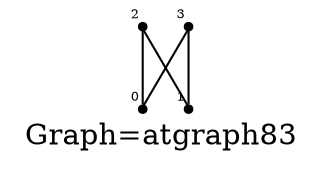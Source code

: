 /* Created by igraph 0.8.0-pre+0200568 */
graph {
  graph [
    label="Graph=atgraph83"
    labelloc=bottom
  ];
  0 [
    pos="0.000000,0.000000!"
    shape=point
    fontsize=6
    xlabel=0
  ];
  1 [
    pos="1.000000,0.000000!"
    shape=point
    fontsize=6
    xlabel=1
  ];
  2 [
    pos="2.000000,0.000000!"
    shape=point
    fontsize=6
    xlabel=2
  ];
  3 [
    pos="1.900000,1.000000!"
    shape=point
    fontsize=6
    xlabel=3
  ];

  2 -- 0;
  2 -- 1;
  3 -- 0;
  3 -- 1;
}
